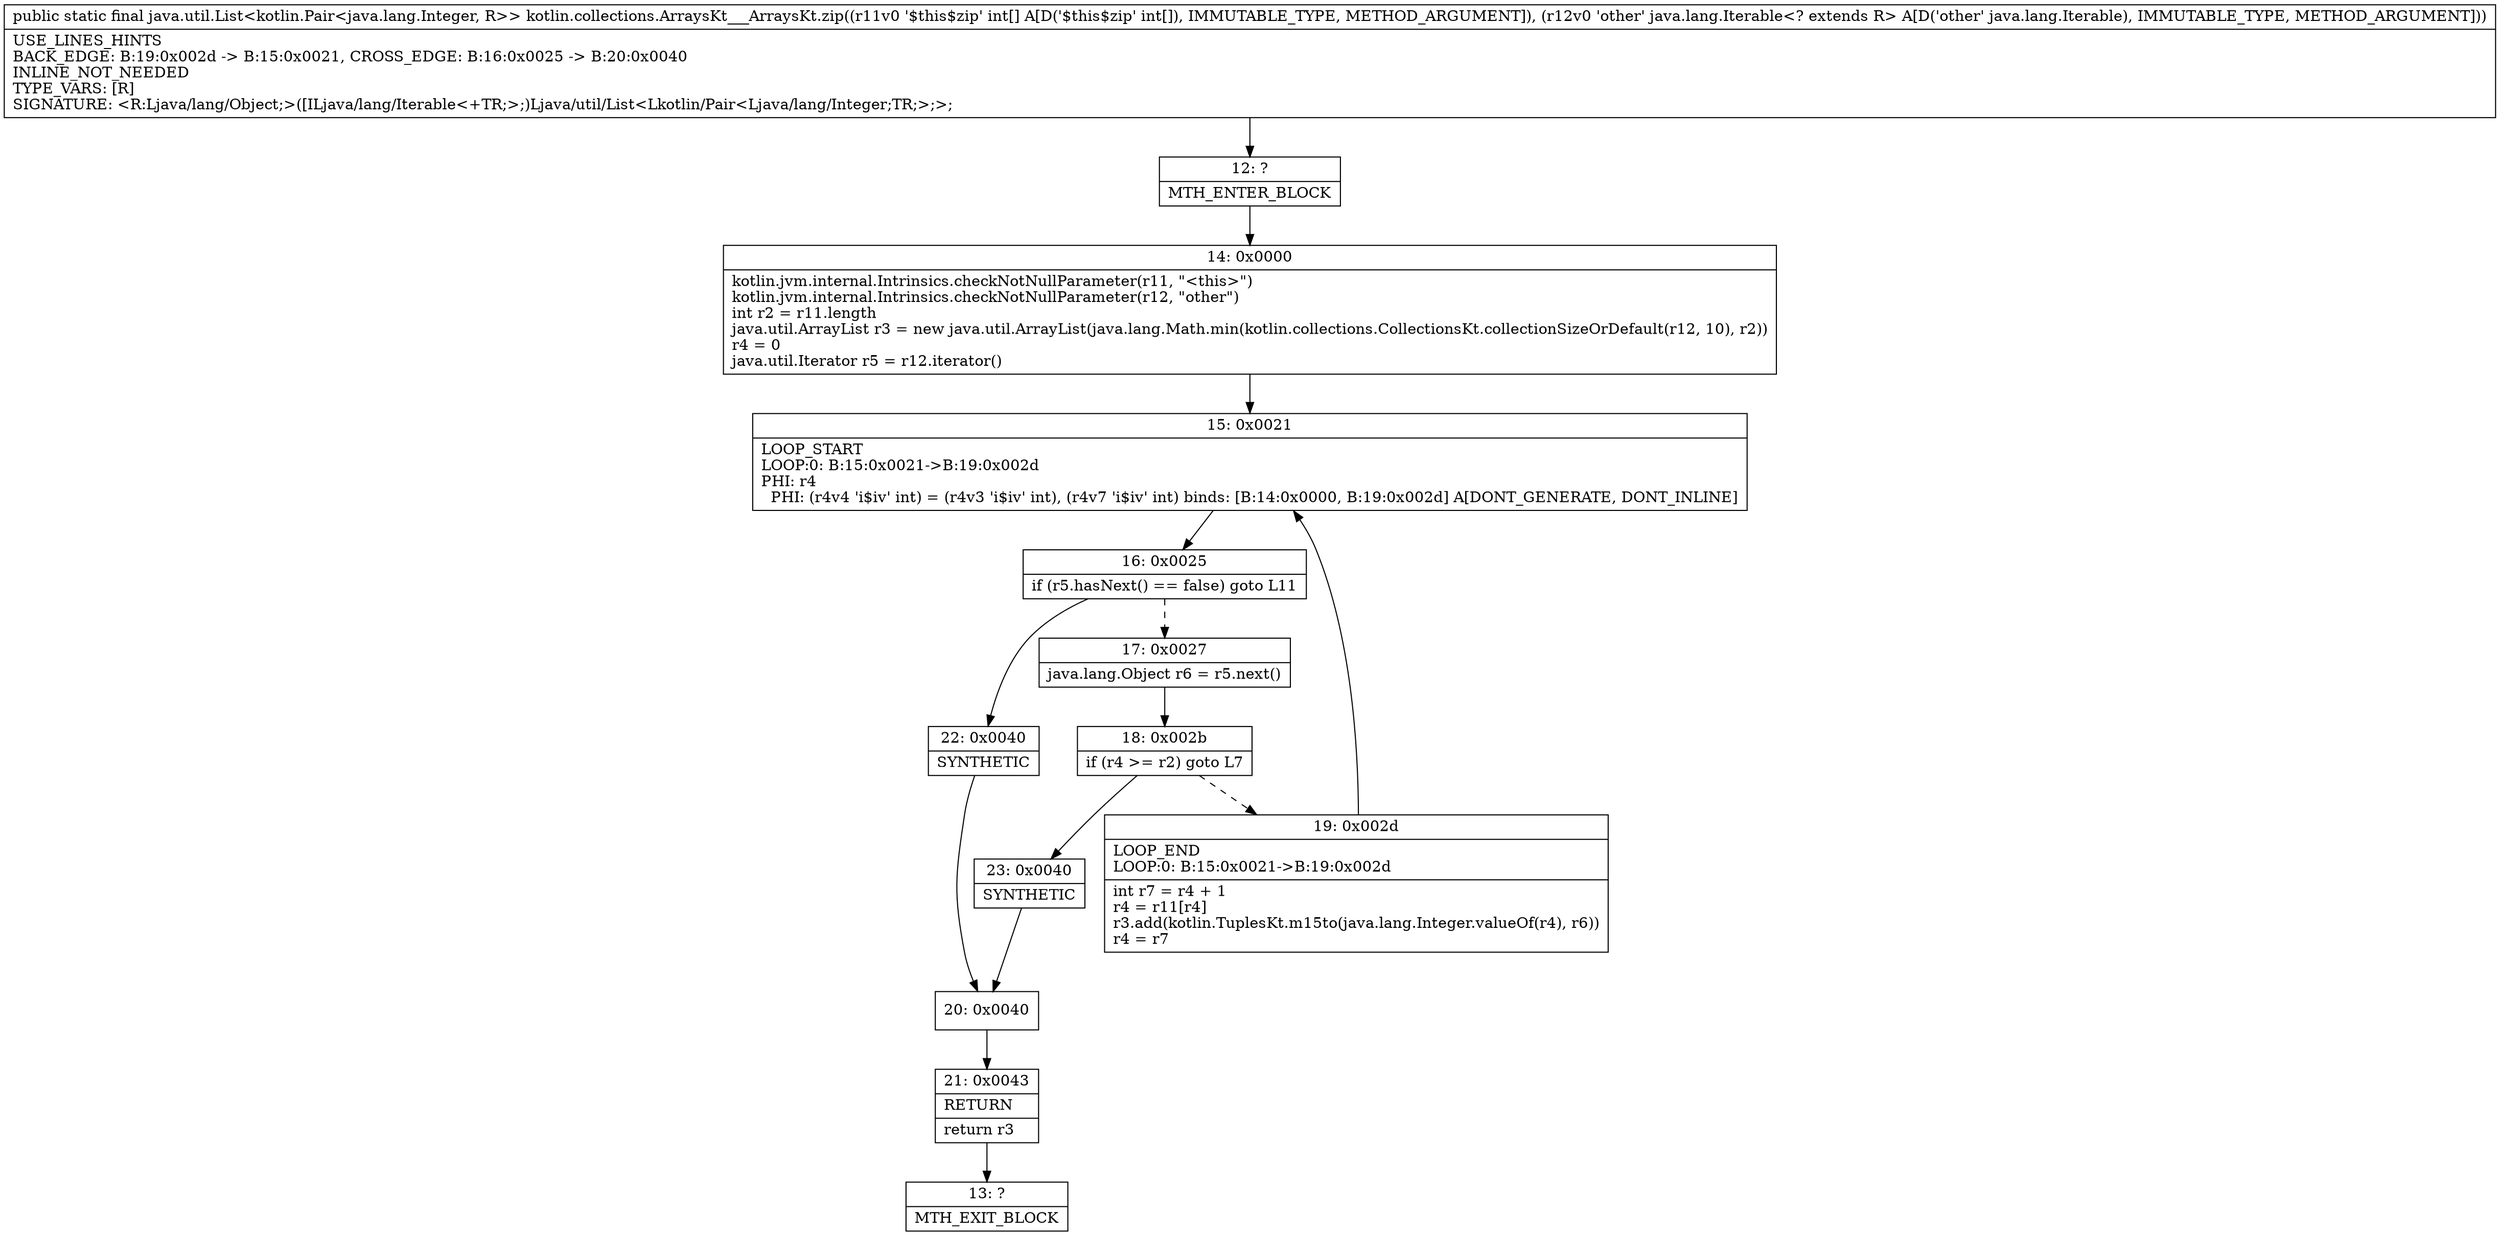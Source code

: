 digraph "CFG forkotlin.collections.ArraysKt___ArraysKt.zip([ILjava\/lang\/Iterable;)Ljava\/util\/List;" {
Node_12 [shape=record,label="{12\:\ ?|MTH_ENTER_BLOCK\l}"];
Node_14 [shape=record,label="{14\:\ 0x0000|kotlin.jvm.internal.Intrinsics.checkNotNullParameter(r11, \"\<this\>\")\lkotlin.jvm.internal.Intrinsics.checkNotNullParameter(r12, \"other\")\lint r2 = r11.length\ljava.util.ArrayList r3 = new java.util.ArrayList(java.lang.Math.min(kotlin.collections.CollectionsKt.collectionSizeOrDefault(r12, 10), r2))\lr4 = 0\ljava.util.Iterator r5 = r12.iterator()\l}"];
Node_15 [shape=record,label="{15\:\ 0x0021|LOOP_START\lLOOP:0: B:15:0x0021\-\>B:19:0x002d\lPHI: r4 \l  PHI: (r4v4 'i$iv' int) = (r4v3 'i$iv' int), (r4v7 'i$iv' int) binds: [B:14:0x0000, B:19:0x002d] A[DONT_GENERATE, DONT_INLINE]\l}"];
Node_16 [shape=record,label="{16\:\ 0x0025|if (r5.hasNext() == false) goto L11\l}"];
Node_17 [shape=record,label="{17\:\ 0x0027|java.lang.Object r6 = r5.next()\l}"];
Node_18 [shape=record,label="{18\:\ 0x002b|if (r4 \>= r2) goto L7\l}"];
Node_19 [shape=record,label="{19\:\ 0x002d|LOOP_END\lLOOP:0: B:15:0x0021\-\>B:19:0x002d\l|int r7 = r4 + 1\lr4 = r11[r4]\lr3.add(kotlin.TuplesKt.m15to(java.lang.Integer.valueOf(r4), r6))\lr4 = r7\l}"];
Node_23 [shape=record,label="{23\:\ 0x0040|SYNTHETIC\l}"];
Node_20 [shape=record,label="{20\:\ 0x0040}"];
Node_21 [shape=record,label="{21\:\ 0x0043|RETURN\l|return r3\l}"];
Node_13 [shape=record,label="{13\:\ ?|MTH_EXIT_BLOCK\l}"];
Node_22 [shape=record,label="{22\:\ 0x0040|SYNTHETIC\l}"];
MethodNode[shape=record,label="{public static final java.util.List\<kotlin.Pair\<java.lang.Integer, R\>\> kotlin.collections.ArraysKt___ArraysKt.zip((r11v0 '$this$zip' int[] A[D('$this$zip' int[]), IMMUTABLE_TYPE, METHOD_ARGUMENT]), (r12v0 'other' java.lang.Iterable\<? extends R\> A[D('other' java.lang.Iterable), IMMUTABLE_TYPE, METHOD_ARGUMENT]))  | USE_LINES_HINTS\lBACK_EDGE: B:19:0x002d \-\> B:15:0x0021, CROSS_EDGE: B:16:0x0025 \-\> B:20:0x0040\lINLINE_NOT_NEEDED\lTYPE_VARS: [R]\lSIGNATURE: \<R:Ljava\/lang\/Object;\>([ILjava\/lang\/Iterable\<+TR;\>;)Ljava\/util\/List\<Lkotlin\/Pair\<Ljava\/lang\/Integer;TR;\>;\>;\l}"];
MethodNode -> Node_12;Node_12 -> Node_14;
Node_14 -> Node_15;
Node_15 -> Node_16;
Node_16 -> Node_17[style=dashed];
Node_16 -> Node_22;
Node_17 -> Node_18;
Node_18 -> Node_19[style=dashed];
Node_18 -> Node_23;
Node_19 -> Node_15;
Node_23 -> Node_20;
Node_20 -> Node_21;
Node_21 -> Node_13;
Node_22 -> Node_20;
}


